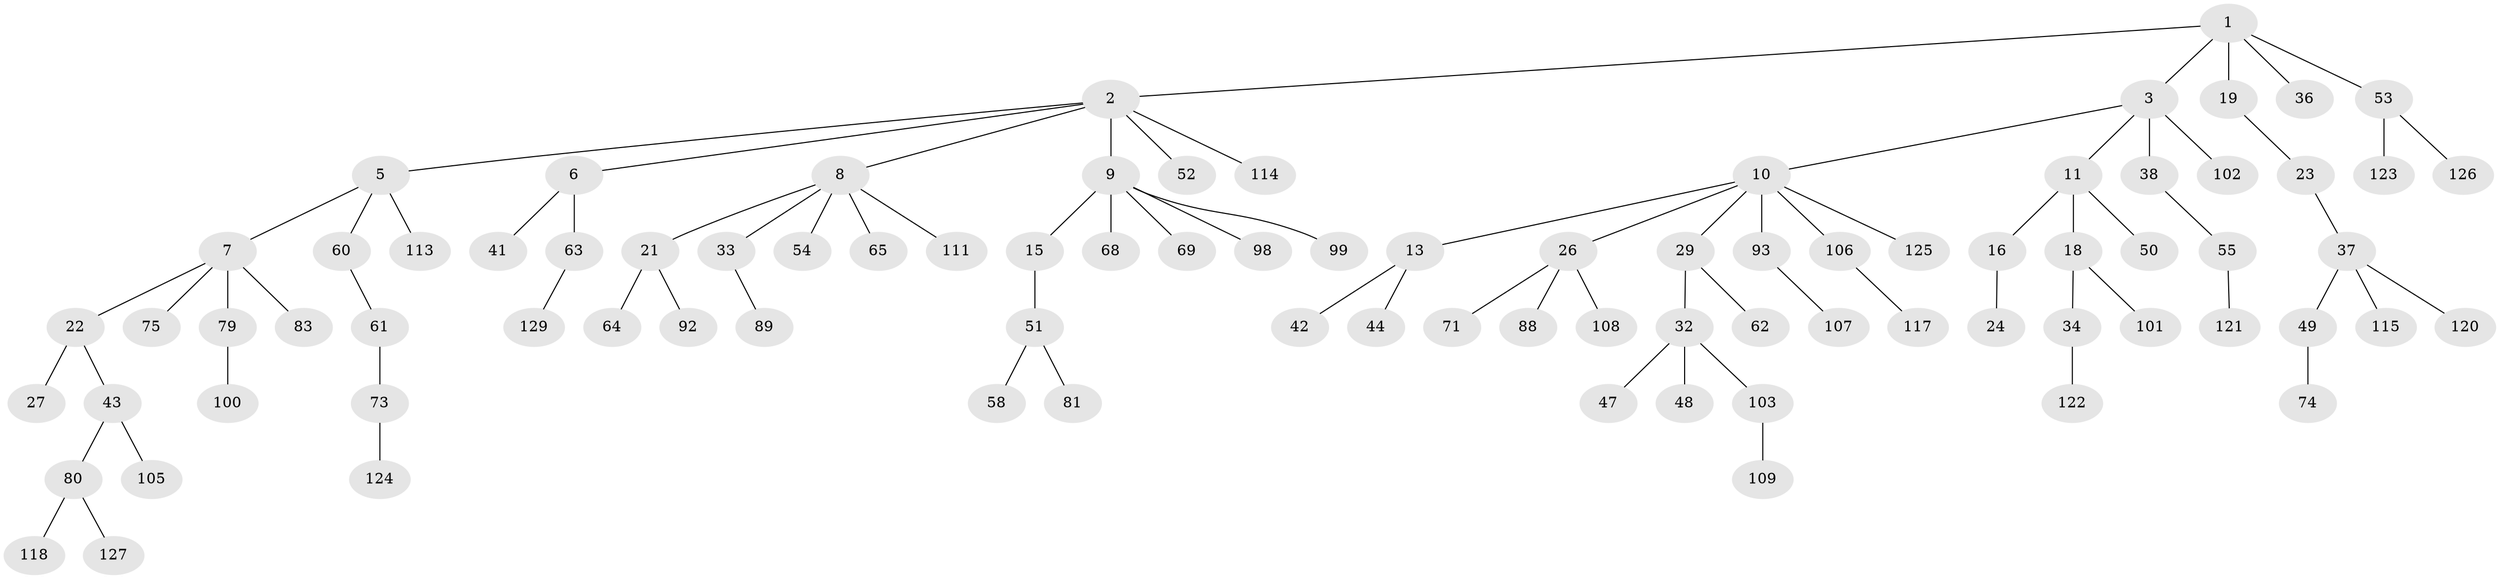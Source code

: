 // original degree distribution, {6: 0.031007751937984496, 4: 0.05426356589147287, 5: 0.03875968992248062, 3: 0.13178294573643412, 2: 0.24806201550387597, 1: 0.49612403100775193}
// Generated by graph-tools (version 1.1) at 2025/42/03/06/25 10:42:04]
// undirected, 88 vertices, 87 edges
graph export_dot {
graph [start="1"]
  node [color=gray90,style=filled];
  1 [super="+30"];
  2 [super="+4"];
  3 [super="+57"];
  5 [super="+20"];
  6 [super="+46"];
  7;
  8 [super="+96"];
  9 [super="+12"];
  10 [super="+14"];
  11 [super="+25"];
  13 [super="+31"];
  15 [super="+39"];
  16 [super="+17"];
  18 [super="+97"];
  19 [super="+82"];
  21 [super="+28"];
  22 [super="+70"];
  23 [super="+95"];
  24;
  26;
  27 [super="+91"];
  29;
  32 [super="+35"];
  33;
  34 [super="+40"];
  36;
  37 [super="+72"];
  38 [super="+45"];
  41 [super="+56"];
  42;
  43 [super="+85"];
  44;
  47;
  48;
  49 [super="+78"];
  50;
  51 [super="+86"];
  52 [super="+66"];
  53 [super="+59"];
  54 [super="+77"];
  55 [super="+76"];
  58;
  60;
  61;
  62 [super="+67"];
  63;
  64 [super="+116"];
  65;
  68;
  69;
  71;
  73 [super="+84"];
  74;
  75;
  79 [super="+87"];
  80 [super="+110"];
  81;
  83 [super="+94"];
  88 [super="+90"];
  89;
  92;
  93;
  98 [super="+112"];
  99;
  100;
  101;
  102 [super="+104"];
  103 [super="+128"];
  105;
  106;
  107;
  108 [super="+119"];
  109;
  111;
  113;
  114;
  115;
  117;
  118;
  120;
  121;
  122;
  123;
  124;
  125;
  126;
  127;
  129;
  1 -- 2;
  1 -- 3;
  1 -- 19;
  1 -- 36;
  1 -- 53;
  2 -- 8;
  2 -- 114;
  2 -- 52;
  2 -- 5;
  2 -- 6;
  2 -- 9;
  3 -- 10;
  3 -- 11;
  3 -- 38;
  3 -- 102;
  5 -- 7;
  5 -- 113;
  5 -- 60;
  6 -- 41;
  6 -- 63;
  7 -- 22;
  7 -- 75;
  7 -- 79;
  7 -- 83;
  8 -- 21;
  8 -- 33;
  8 -- 54;
  8 -- 65;
  8 -- 111;
  9 -- 15;
  9 -- 69;
  9 -- 98;
  9 -- 99;
  9 -- 68;
  10 -- 13;
  10 -- 26;
  10 -- 93;
  10 -- 106;
  10 -- 29;
  10 -- 125;
  11 -- 16;
  11 -- 18;
  11 -- 50;
  13 -- 42;
  13 -- 44;
  15 -- 51;
  16 -- 24;
  18 -- 34;
  18 -- 101;
  19 -- 23;
  21 -- 92;
  21 -- 64;
  22 -- 27;
  22 -- 43;
  23 -- 37;
  26 -- 71;
  26 -- 88;
  26 -- 108;
  29 -- 32;
  29 -- 62;
  32 -- 47;
  32 -- 48;
  32 -- 103;
  33 -- 89;
  34 -- 122;
  37 -- 49;
  37 -- 115;
  37 -- 120;
  38 -- 55;
  43 -- 80;
  43 -- 105;
  49 -- 74;
  51 -- 58;
  51 -- 81;
  53 -- 123;
  53 -- 126;
  55 -- 121;
  60 -- 61;
  61 -- 73;
  63 -- 129;
  73 -- 124;
  79 -- 100;
  80 -- 118;
  80 -- 127;
  93 -- 107;
  103 -- 109;
  106 -- 117;
}
